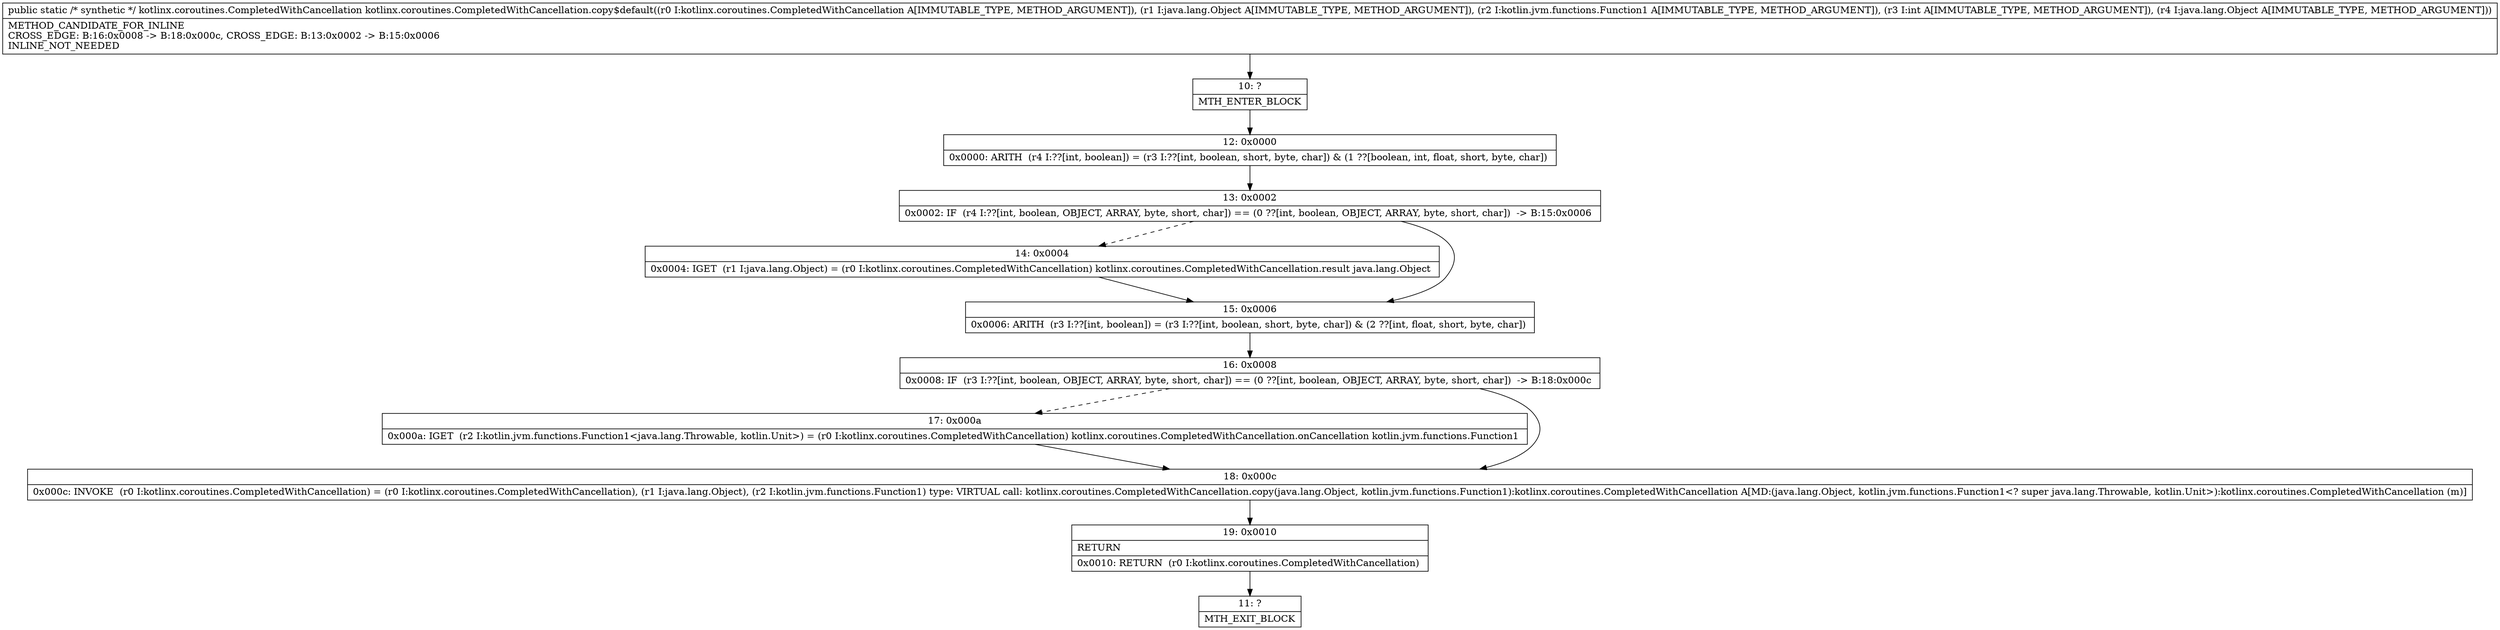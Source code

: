 digraph "CFG forkotlinx.coroutines.CompletedWithCancellation.copy$default(Lkotlinx\/coroutines\/CompletedWithCancellation;Ljava\/lang\/Object;Lkotlin\/jvm\/functions\/Function1;ILjava\/lang\/Object;)Lkotlinx\/coroutines\/CompletedWithCancellation;" {
Node_10 [shape=record,label="{10\:\ ?|MTH_ENTER_BLOCK\l}"];
Node_12 [shape=record,label="{12\:\ 0x0000|0x0000: ARITH  (r4 I:??[int, boolean]) = (r3 I:??[int, boolean, short, byte, char]) & (1 ??[boolean, int, float, short, byte, char]) \l}"];
Node_13 [shape=record,label="{13\:\ 0x0002|0x0002: IF  (r4 I:??[int, boolean, OBJECT, ARRAY, byte, short, char]) == (0 ??[int, boolean, OBJECT, ARRAY, byte, short, char])  \-\> B:15:0x0006 \l}"];
Node_14 [shape=record,label="{14\:\ 0x0004|0x0004: IGET  (r1 I:java.lang.Object) = (r0 I:kotlinx.coroutines.CompletedWithCancellation) kotlinx.coroutines.CompletedWithCancellation.result java.lang.Object \l}"];
Node_15 [shape=record,label="{15\:\ 0x0006|0x0006: ARITH  (r3 I:??[int, boolean]) = (r3 I:??[int, boolean, short, byte, char]) & (2 ??[int, float, short, byte, char]) \l}"];
Node_16 [shape=record,label="{16\:\ 0x0008|0x0008: IF  (r3 I:??[int, boolean, OBJECT, ARRAY, byte, short, char]) == (0 ??[int, boolean, OBJECT, ARRAY, byte, short, char])  \-\> B:18:0x000c \l}"];
Node_17 [shape=record,label="{17\:\ 0x000a|0x000a: IGET  (r2 I:kotlin.jvm.functions.Function1\<java.lang.Throwable, kotlin.Unit\>) = (r0 I:kotlinx.coroutines.CompletedWithCancellation) kotlinx.coroutines.CompletedWithCancellation.onCancellation kotlin.jvm.functions.Function1 \l}"];
Node_18 [shape=record,label="{18\:\ 0x000c|0x000c: INVOKE  (r0 I:kotlinx.coroutines.CompletedWithCancellation) = (r0 I:kotlinx.coroutines.CompletedWithCancellation), (r1 I:java.lang.Object), (r2 I:kotlin.jvm.functions.Function1) type: VIRTUAL call: kotlinx.coroutines.CompletedWithCancellation.copy(java.lang.Object, kotlin.jvm.functions.Function1):kotlinx.coroutines.CompletedWithCancellation A[MD:(java.lang.Object, kotlin.jvm.functions.Function1\<? super java.lang.Throwable, kotlin.Unit\>):kotlinx.coroutines.CompletedWithCancellation (m)]\l}"];
Node_19 [shape=record,label="{19\:\ 0x0010|RETURN\l|0x0010: RETURN  (r0 I:kotlinx.coroutines.CompletedWithCancellation) \l}"];
Node_11 [shape=record,label="{11\:\ ?|MTH_EXIT_BLOCK\l}"];
MethodNode[shape=record,label="{public static \/* synthetic *\/ kotlinx.coroutines.CompletedWithCancellation kotlinx.coroutines.CompletedWithCancellation.copy$default((r0 I:kotlinx.coroutines.CompletedWithCancellation A[IMMUTABLE_TYPE, METHOD_ARGUMENT]), (r1 I:java.lang.Object A[IMMUTABLE_TYPE, METHOD_ARGUMENT]), (r2 I:kotlin.jvm.functions.Function1 A[IMMUTABLE_TYPE, METHOD_ARGUMENT]), (r3 I:int A[IMMUTABLE_TYPE, METHOD_ARGUMENT]), (r4 I:java.lang.Object A[IMMUTABLE_TYPE, METHOD_ARGUMENT]))  | METHOD_CANDIDATE_FOR_INLINE\lCROSS_EDGE: B:16:0x0008 \-\> B:18:0x000c, CROSS_EDGE: B:13:0x0002 \-\> B:15:0x0006\lINLINE_NOT_NEEDED\l}"];
MethodNode -> Node_10;Node_10 -> Node_12;
Node_12 -> Node_13;
Node_13 -> Node_14[style=dashed];
Node_13 -> Node_15;
Node_14 -> Node_15;
Node_15 -> Node_16;
Node_16 -> Node_17[style=dashed];
Node_16 -> Node_18;
Node_17 -> Node_18;
Node_18 -> Node_19;
Node_19 -> Node_11;
}

